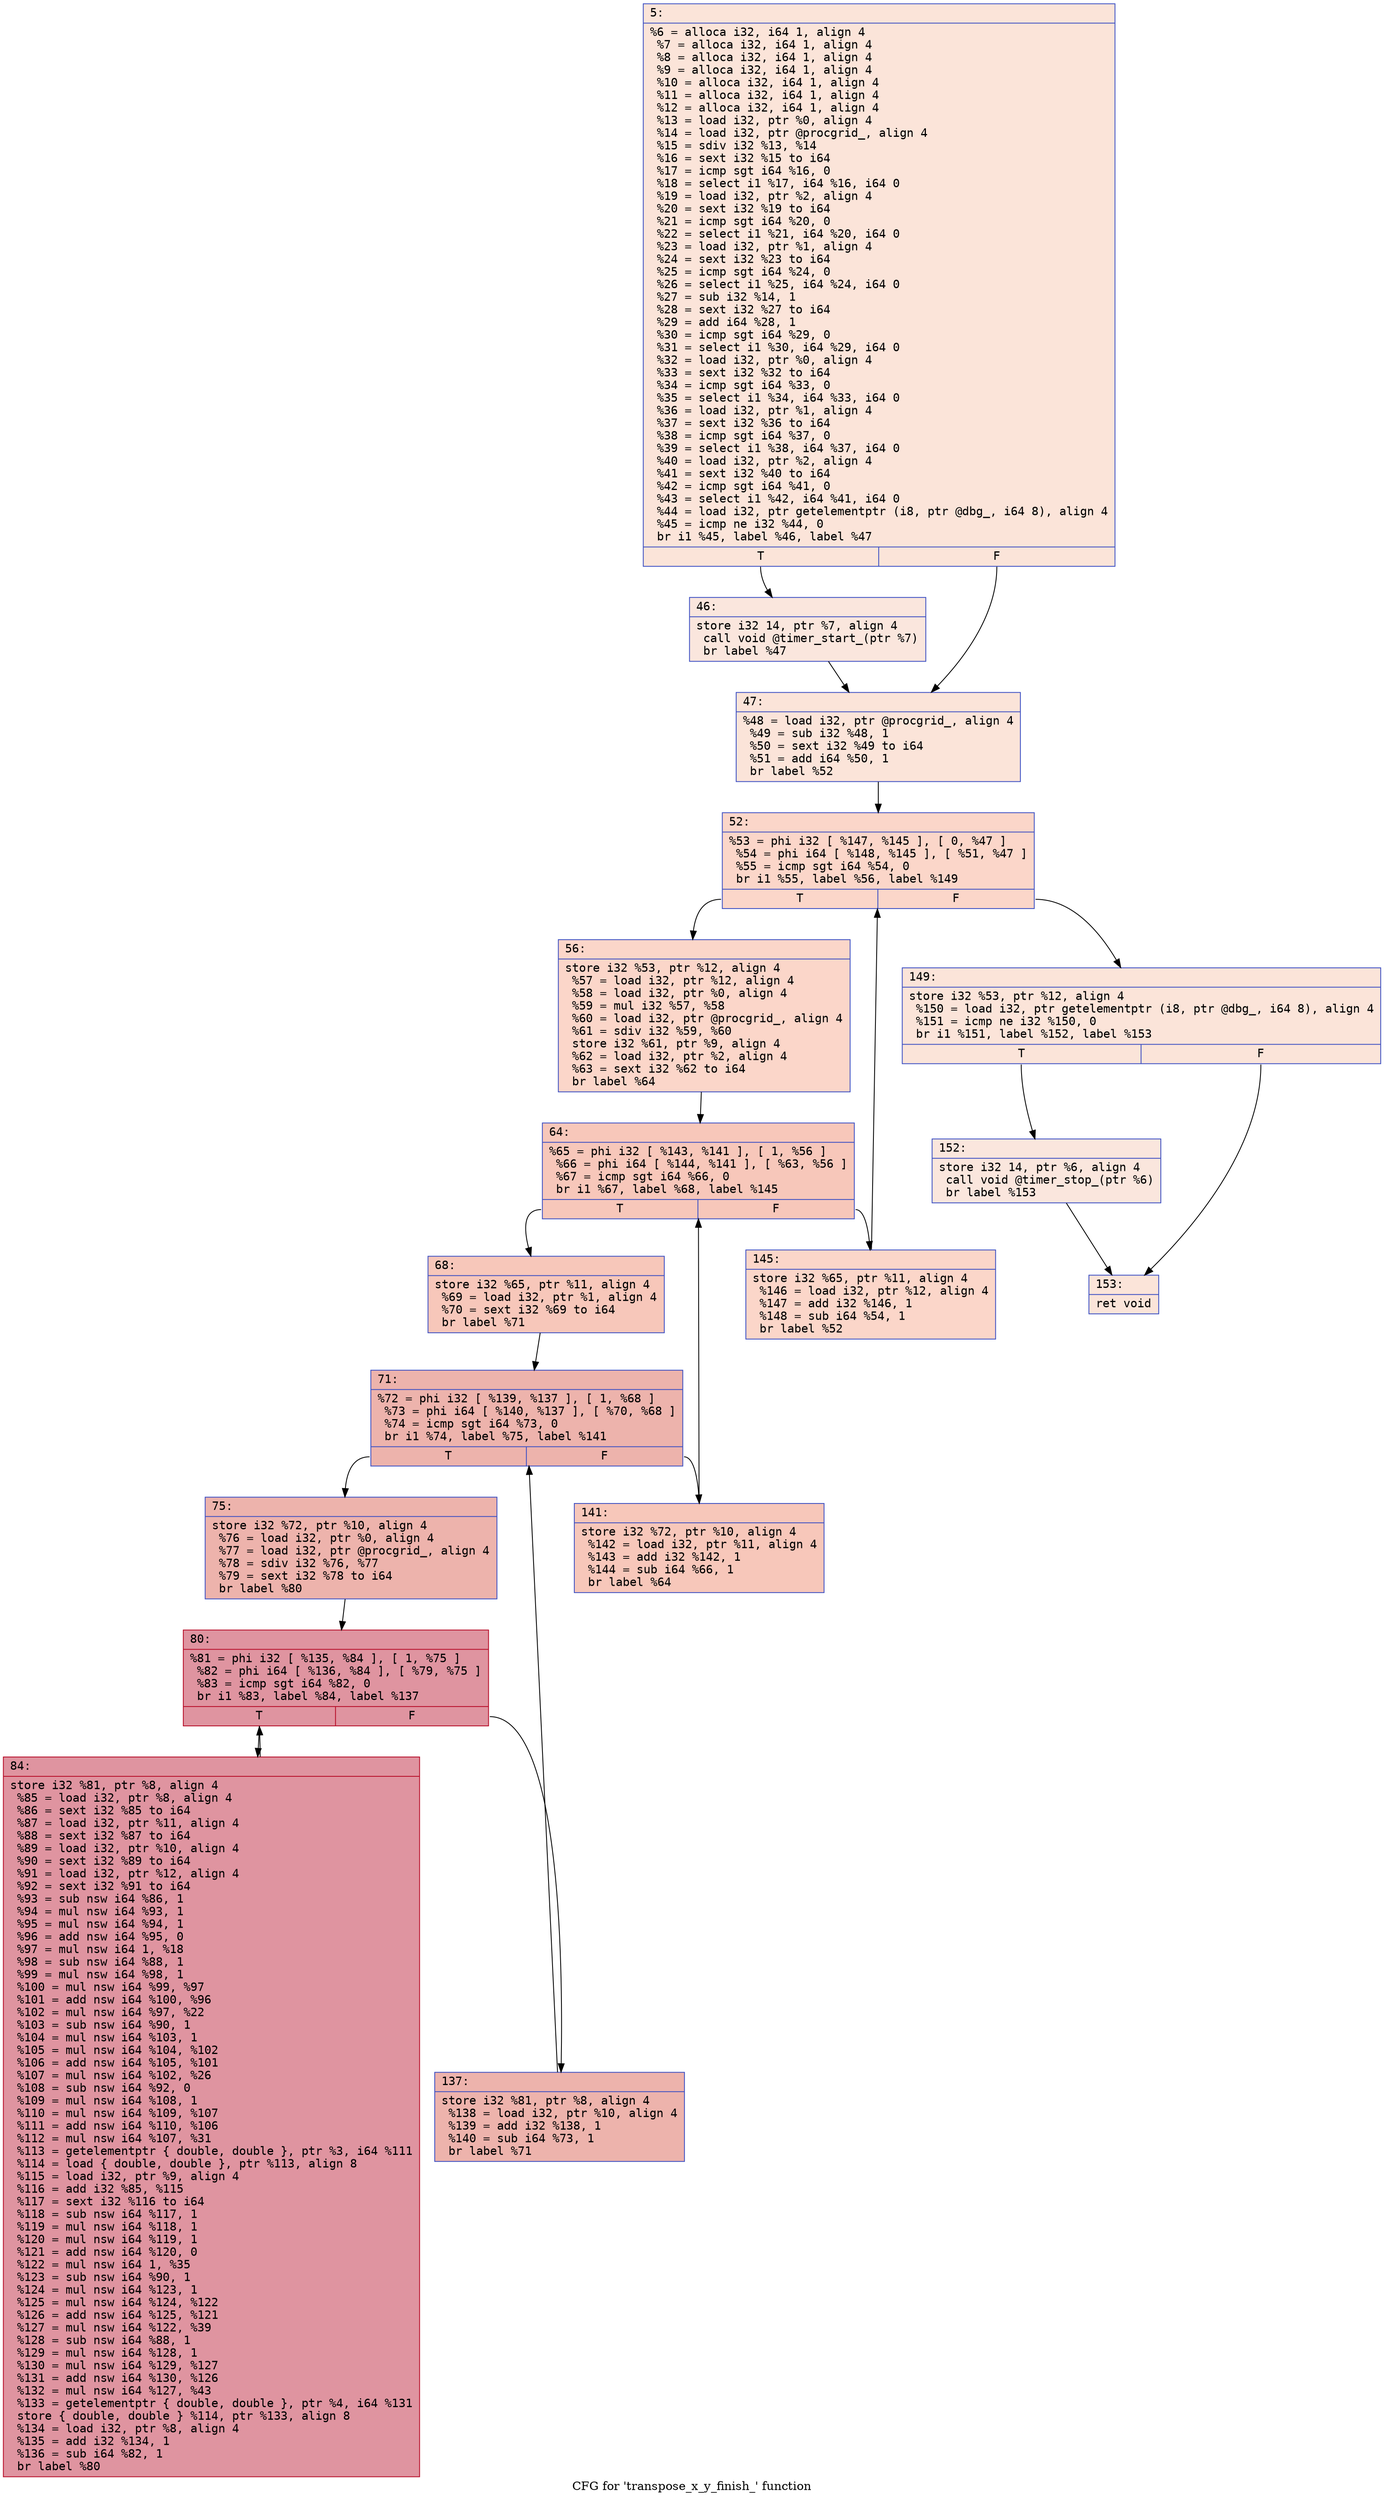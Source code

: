 digraph "CFG for 'transpose_x_y_finish_' function" {
	label="CFG for 'transpose_x_y_finish_' function";

	Node0x55cdf5dbc990 [shape=record,color="#3d50c3ff", style=filled, fillcolor="#f5c1a970" fontname="Courier",label="{5:\l|  %6 = alloca i32, i64 1, align 4\l  %7 = alloca i32, i64 1, align 4\l  %8 = alloca i32, i64 1, align 4\l  %9 = alloca i32, i64 1, align 4\l  %10 = alloca i32, i64 1, align 4\l  %11 = alloca i32, i64 1, align 4\l  %12 = alloca i32, i64 1, align 4\l  %13 = load i32, ptr %0, align 4\l  %14 = load i32, ptr @procgrid_, align 4\l  %15 = sdiv i32 %13, %14\l  %16 = sext i32 %15 to i64\l  %17 = icmp sgt i64 %16, 0\l  %18 = select i1 %17, i64 %16, i64 0\l  %19 = load i32, ptr %2, align 4\l  %20 = sext i32 %19 to i64\l  %21 = icmp sgt i64 %20, 0\l  %22 = select i1 %21, i64 %20, i64 0\l  %23 = load i32, ptr %1, align 4\l  %24 = sext i32 %23 to i64\l  %25 = icmp sgt i64 %24, 0\l  %26 = select i1 %25, i64 %24, i64 0\l  %27 = sub i32 %14, 1\l  %28 = sext i32 %27 to i64\l  %29 = add i64 %28, 1\l  %30 = icmp sgt i64 %29, 0\l  %31 = select i1 %30, i64 %29, i64 0\l  %32 = load i32, ptr %0, align 4\l  %33 = sext i32 %32 to i64\l  %34 = icmp sgt i64 %33, 0\l  %35 = select i1 %34, i64 %33, i64 0\l  %36 = load i32, ptr %1, align 4\l  %37 = sext i32 %36 to i64\l  %38 = icmp sgt i64 %37, 0\l  %39 = select i1 %38, i64 %37, i64 0\l  %40 = load i32, ptr %2, align 4\l  %41 = sext i32 %40 to i64\l  %42 = icmp sgt i64 %41, 0\l  %43 = select i1 %42, i64 %41, i64 0\l  %44 = load i32, ptr getelementptr (i8, ptr @dbg_, i64 8), align 4\l  %45 = icmp ne i32 %44, 0\l  br i1 %45, label %46, label %47\l|{<s0>T|<s1>F}}"];
	Node0x55cdf5dbc990:s0 -> Node0x55cdf5dbe0d0[tooltip="5 -> 46\nProbability 62.50%" ];
	Node0x55cdf5dbc990:s1 -> Node0x55cdf5dbe120[tooltip="5 -> 47\nProbability 37.50%" ];
	Node0x55cdf5dbe0d0 [shape=record,color="#3d50c3ff", style=filled, fillcolor="#f3c7b170" fontname="Courier",label="{46:\l|  store i32 14, ptr %7, align 4\l  call void @timer_start_(ptr %7)\l  br label %47\l}"];
	Node0x55cdf5dbe0d0 -> Node0x55cdf5dbe120[tooltip="46 -> 47\nProbability 100.00%" ];
	Node0x55cdf5dbe120 [shape=record,color="#3d50c3ff", style=filled, fillcolor="#f5c1a970" fontname="Courier",label="{47:\l|  %48 = load i32, ptr @procgrid_, align 4\l  %49 = sub i32 %48, 1\l  %50 = sext i32 %49 to i64\l  %51 = add i64 %50, 1\l  br label %52\l}"];
	Node0x55cdf5dbe120 -> Node0x55cdf5dbee40[tooltip="47 -> 52\nProbability 100.00%" ];
	Node0x55cdf5dbee40 [shape=record,color="#3d50c3ff", style=filled, fillcolor="#f6a38570" fontname="Courier",label="{52:\l|  %53 = phi i32 [ %147, %145 ], [ 0, %47 ]\l  %54 = phi i64 [ %148, %145 ], [ %51, %47 ]\l  %55 = icmp sgt i64 %54, 0\l  br i1 %55, label %56, label %149\l|{<s0>T|<s1>F}}"];
	Node0x55cdf5dbee40:s0 -> Node0x55cdf5dbf0a0[tooltip="52 -> 56\nProbability 96.88%" ];
	Node0x55cdf5dbee40:s1 -> Node0x55cdf5dbf0f0[tooltip="52 -> 149\nProbability 3.12%" ];
	Node0x55cdf5dbf0a0 [shape=record,color="#3d50c3ff", style=filled, fillcolor="#f6a38570" fontname="Courier",label="{56:\l|  store i32 %53, ptr %12, align 4\l  %57 = load i32, ptr %12, align 4\l  %58 = load i32, ptr %0, align 4\l  %59 = mul i32 %57, %58\l  %60 = load i32, ptr @procgrid_, align 4\l  %61 = sdiv i32 %59, %60\l  store i32 %61, ptr %9, align 4\l  %62 = load i32, ptr %2, align 4\l  %63 = sext i32 %62 to i64\l  br label %64\l}"];
	Node0x55cdf5dbf0a0 -> Node0x55cdf5dbf6c0[tooltip="56 -> 64\nProbability 100.00%" ];
	Node0x55cdf5dbf6c0 [shape=record,color="#3d50c3ff", style=filled, fillcolor="#ec7f6370" fontname="Courier",label="{64:\l|  %65 = phi i32 [ %143, %141 ], [ 1, %56 ]\l  %66 = phi i64 [ %144, %141 ], [ %63, %56 ]\l  %67 = icmp sgt i64 %66, 0\l  br i1 %67, label %68, label %145\l|{<s0>T|<s1>F}}"];
	Node0x55cdf5dbf6c0:s0 -> Node0x55cdf5dbf9e0[tooltip="64 -> 68\nProbability 96.88%" ];
	Node0x55cdf5dbf6c0:s1 -> Node0x55cdf5dbef00[tooltip="64 -> 145\nProbability 3.12%" ];
	Node0x55cdf5dbf9e0 [shape=record,color="#3d50c3ff", style=filled, fillcolor="#ec7f6370" fontname="Courier",label="{68:\l|  store i32 %65, ptr %11, align 4\l  %69 = load i32, ptr %1, align 4\l  %70 = sext i32 %69 to i64\l  br label %71\l}"];
	Node0x55cdf5dbf9e0 -> Node0x55cdf5dbfc70[tooltip="68 -> 71\nProbability 100.00%" ];
	Node0x55cdf5dbfc70 [shape=record,color="#3d50c3ff", style=filled, fillcolor="#d6524470" fontname="Courier",label="{71:\l|  %72 = phi i32 [ %139, %137 ], [ 1, %68 ]\l  %73 = phi i64 [ %140, %137 ], [ %70, %68 ]\l  %74 = icmp sgt i64 %73, 0\l  br i1 %74, label %75, label %141\l|{<s0>T|<s1>F}}"];
	Node0x55cdf5dbfc70:s0 -> Node0x55cdf5dbffc0[tooltip="71 -> 75\nProbability 96.88%" ];
	Node0x55cdf5dbfc70:s1 -> Node0x55cdf5dbf780[tooltip="71 -> 141\nProbability 3.12%" ];
	Node0x55cdf5dbffc0 [shape=record,color="#3d50c3ff", style=filled, fillcolor="#d6524470" fontname="Courier",label="{75:\l|  store i32 %72, ptr %10, align 4\l  %76 = load i32, ptr %0, align 4\l  %77 = load i32, ptr @procgrid_, align 4\l  %78 = sdiv i32 %76, %77\l  %79 = sext i32 %78 to i64\l  br label %80\l}"];
	Node0x55cdf5dbffc0 -> Node0x55cdf5dc0360[tooltip="75 -> 80\nProbability 100.00%" ];
	Node0x55cdf5dc0360 [shape=record,color="#b70d28ff", style=filled, fillcolor="#b70d2870" fontname="Courier",label="{80:\l|  %81 = phi i32 [ %135, %84 ], [ 1, %75 ]\l  %82 = phi i64 [ %136, %84 ], [ %79, %75 ]\l  %83 = icmp sgt i64 %82, 0\l  br i1 %83, label %84, label %137\l|{<s0>T|<s1>F}}"];
	Node0x55cdf5dc0360:s0 -> Node0x55cdf5dc0450[tooltip="80 -> 84\nProbability 96.88%" ];
	Node0x55cdf5dc0360:s1 -> Node0x55cdf5dbfd30[tooltip="80 -> 137\nProbability 3.12%" ];
	Node0x55cdf5dc0450 [shape=record,color="#b70d28ff", style=filled, fillcolor="#b70d2870" fontname="Courier",label="{84:\l|  store i32 %81, ptr %8, align 4\l  %85 = load i32, ptr %8, align 4\l  %86 = sext i32 %85 to i64\l  %87 = load i32, ptr %11, align 4\l  %88 = sext i32 %87 to i64\l  %89 = load i32, ptr %10, align 4\l  %90 = sext i32 %89 to i64\l  %91 = load i32, ptr %12, align 4\l  %92 = sext i32 %91 to i64\l  %93 = sub nsw i64 %86, 1\l  %94 = mul nsw i64 %93, 1\l  %95 = mul nsw i64 %94, 1\l  %96 = add nsw i64 %95, 0\l  %97 = mul nsw i64 1, %18\l  %98 = sub nsw i64 %88, 1\l  %99 = mul nsw i64 %98, 1\l  %100 = mul nsw i64 %99, %97\l  %101 = add nsw i64 %100, %96\l  %102 = mul nsw i64 %97, %22\l  %103 = sub nsw i64 %90, 1\l  %104 = mul nsw i64 %103, 1\l  %105 = mul nsw i64 %104, %102\l  %106 = add nsw i64 %105, %101\l  %107 = mul nsw i64 %102, %26\l  %108 = sub nsw i64 %92, 0\l  %109 = mul nsw i64 %108, 1\l  %110 = mul nsw i64 %109, %107\l  %111 = add nsw i64 %110, %106\l  %112 = mul nsw i64 %107, %31\l  %113 = getelementptr \{ double, double \}, ptr %3, i64 %111\l  %114 = load \{ double, double \}, ptr %113, align 8\l  %115 = load i32, ptr %9, align 4\l  %116 = add i32 %85, %115\l  %117 = sext i32 %116 to i64\l  %118 = sub nsw i64 %117, 1\l  %119 = mul nsw i64 %118, 1\l  %120 = mul nsw i64 %119, 1\l  %121 = add nsw i64 %120, 0\l  %122 = mul nsw i64 1, %35\l  %123 = sub nsw i64 %90, 1\l  %124 = mul nsw i64 %123, 1\l  %125 = mul nsw i64 %124, %122\l  %126 = add nsw i64 %125, %121\l  %127 = mul nsw i64 %122, %39\l  %128 = sub nsw i64 %88, 1\l  %129 = mul nsw i64 %128, 1\l  %130 = mul nsw i64 %129, %127\l  %131 = add nsw i64 %130, %126\l  %132 = mul nsw i64 %127, %43\l  %133 = getelementptr \{ double, double \}, ptr %4, i64 %131\l  store \{ double, double \} %114, ptr %133, align 8\l  %134 = load i32, ptr %8, align 4\l  %135 = add i32 %134, 1\l  %136 = sub i64 %82, 1\l  br label %80\l}"];
	Node0x55cdf5dc0450 -> Node0x55cdf5dc0360[tooltip="84 -> 80\nProbability 100.00%" ];
	Node0x55cdf5dbfd30 [shape=record,color="#3d50c3ff", style=filled, fillcolor="#d6524470" fontname="Courier",label="{137:\l|  store i32 %81, ptr %8, align 4\l  %138 = load i32, ptr %10, align 4\l  %139 = add i32 %138, 1\l  %140 = sub i64 %73, 1\l  br label %71\l}"];
	Node0x55cdf5dbfd30 -> Node0x55cdf5dbfc70[tooltip="137 -> 71\nProbability 100.00%" ];
	Node0x55cdf5dbf780 [shape=record,color="#3d50c3ff", style=filled, fillcolor="#ec7f6370" fontname="Courier",label="{141:\l|  store i32 %72, ptr %10, align 4\l  %142 = load i32, ptr %11, align 4\l  %143 = add i32 %142, 1\l  %144 = sub i64 %66, 1\l  br label %64\l}"];
	Node0x55cdf5dbf780 -> Node0x55cdf5dbf6c0[tooltip="141 -> 64\nProbability 100.00%" ];
	Node0x55cdf5dbef00 [shape=record,color="#3d50c3ff", style=filled, fillcolor="#f6a38570" fontname="Courier",label="{145:\l|  store i32 %65, ptr %11, align 4\l  %146 = load i32, ptr %12, align 4\l  %147 = add i32 %146, 1\l  %148 = sub i64 %54, 1\l  br label %52\l}"];
	Node0x55cdf5dbef00 -> Node0x55cdf5dbee40[tooltip="145 -> 52\nProbability 100.00%" ];
	Node0x55cdf5dbf0f0 [shape=record,color="#3d50c3ff", style=filled, fillcolor="#f5c1a970" fontname="Courier",label="{149:\l|  store i32 %53, ptr %12, align 4\l  %150 = load i32, ptr getelementptr (i8, ptr @dbg_, i64 8), align 4\l  %151 = icmp ne i32 %150, 0\l  br i1 %151, label %152, label %153\l|{<s0>T|<s1>F}}"];
	Node0x55cdf5dbf0f0:s0 -> Node0x55cdf5dc3780[tooltip="149 -> 152\nProbability 62.50%" ];
	Node0x55cdf5dbf0f0:s1 -> Node0x55cdf5dc37d0[tooltip="149 -> 153\nProbability 37.50%" ];
	Node0x55cdf5dc3780 [shape=record,color="#3d50c3ff", style=filled, fillcolor="#f3c7b170" fontname="Courier",label="{152:\l|  store i32 14, ptr %6, align 4\l  call void @timer_stop_(ptr %6)\l  br label %153\l}"];
	Node0x55cdf5dc3780 -> Node0x55cdf5dc37d0[tooltip="152 -> 153\nProbability 100.00%" ];
	Node0x55cdf5dc37d0 [shape=record,color="#3d50c3ff", style=filled, fillcolor="#f5c1a970" fontname="Courier",label="{153:\l|  ret void\l}"];
}
